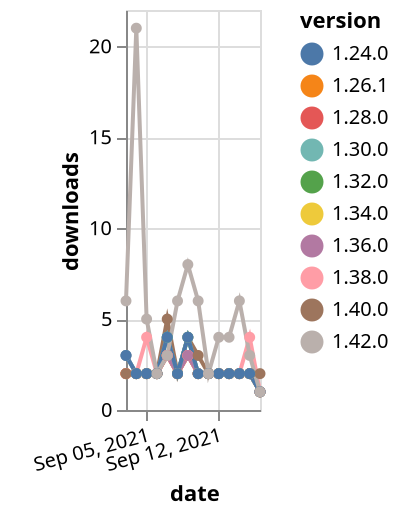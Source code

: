 {"$schema": "https://vega.github.io/schema/vega-lite/v5.json", "description": "A simple bar chart with embedded data.", "data": {"values": [{"date": "2021-09-03", "total": 1724, "delta": 2, "version": "1.34.0"}, {"date": "2021-09-04", "total": 1726, "delta": 2, "version": "1.34.0"}, {"date": "2021-09-05", "total": 1728, "delta": 2, "version": "1.34.0"}, {"date": "2021-09-06", "total": 1730, "delta": 2, "version": "1.34.0"}, {"date": "2021-09-07", "total": 1733, "delta": 3, "version": "1.34.0"}, {"date": "2021-09-08", "total": 1735, "delta": 2, "version": "1.34.0"}, {"date": "2021-09-09", "total": 1738, "delta": 3, "version": "1.34.0"}, {"date": "2021-09-10", "total": 1740, "delta": 2, "version": "1.34.0"}, {"date": "2021-09-11", "total": 1742, "delta": 2, "version": "1.34.0"}, {"date": "2021-09-12", "total": 1744, "delta": 2, "version": "1.34.0"}, {"date": "2021-09-13", "total": 1746, "delta": 2, "version": "1.34.0"}, {"date": "2021-09-14", "total": 1748, "delta": 2, "version": "1.34.0"}, {"date": "2021-09-15", "total": 1750, "delta": 2, "version": "1.34.0"}, {"date": "2021-09-16", "total": 1751, "delta": 1, "version": "1.34.0"}, {"date": "2021-09-03", "total": 2434, "delta": 2, "version": "1.32.0"}, {"date": "2021-09-04", "total": 2436, "delta": 2, "version": "1.32.0"}, {"date": "2021-09-05", "total": 2438, "delta": 2, "version": "1.32.0"}, {"date": "2021-09-06", "total": 2440, "delta": 2, "version": "1.32.0"}, {"date": "2021-09-07", "total": 2444, "delta": 4, "version": "1.32.0"}, {"date": "2021-09-08", "total": 2446, "delta": 2, "version": "1.32.0"}, {"date": "2021-09-09", "total": 2450, "delta": 4, "version": "1.32.0"}, {"date": "2021-09-10", "total": 2452, "delta": 2, "version": "1.32.0"}, {"date": "2021-09-11", "total": 2454, "delta": 2, "version": "1.32.0"}, {"date": "2021-09-12", "total": 2456, "delta": 2, "version": "1.32.0"}, {"date": "2021-09-13", "total": 2458, "delta": 2, "version": "1.32.0"}, {"date": "2021-09-14", "total": 2460, "delta": 2, "version": "1.32.0"}, {"date": "2021-09-15", "total": 2462, "delta": 2, "version": "1.32.0"}, {"date": "2021-09-16", "total": 2463, "delta": 1, "version": "1.32.0"}, {"date": "2021-09-03", "total": 2723, "delta": 2, "version": "1.26.1"}, {"date": "2021-09-04", "total": 2725, "delta": 2, "version": "1.26.1"}, {"date": "2021-09-05", "total": 2727, "delta": 2, "version": "1.26.1"}, {"date": "2021-09-06", "total": 2729, "delta": 2, "version": "1.26.1"}, {"date": "2021-09-07", "total": 2732, "delta": 3, "version": "1.26.1"}, {"date": "2021-09-08", "total": 2734, "delta": 2, "version": "1.26.1"}, {"date": "2021-09-09", "total": 2737, "delta": 3, "version": "1.26.1"}, {"date": "2021-09-10", "total": 2739, "delta": 2, "version": "1.26.1"}, {"date": "2021-09-11", "total": 2741, "delta": 2, "version": "1.26.1"}, {"date": "2021-09-12", "total": 2743, "delta": 2, "version": "1.26.1"}, {"date": "2021-09-13", "total": 2745, "delta": 2, "version": "1.26.1"}, {"date": "2021-09-14", "total": 2747, "delta": 2, "version": "1.26.1"}, {"date": "2021-09-15", "total": 2749, "delta": 2, "version": "1.26.1"}, {"date": "2021-09-16", "total": 2750, "delta": 1, "version": "1.26.1"}, {"date": "2021-09-03", "total": 3738, "delta": 2, "version": "1.28.0"}, {"date": "2021-09-04", "total": 3740, "delta": 2, "version": "1.28.0"}, {"date": "2021-09-05", "total": 3742, "delta": 2, "version": "1.28.0"}, {"date": "2021-09-06", "total": 3744, "delta": 2, "version": "1.28.0"}, {"date": "2021-09-07", "total": 3747, "delta": 3, "version": "1.28.0"}, {"date": "2021-09-08", "total": 3749, "delta": 2, "version": "1.28.0"}, {"date": "2021-09-09", "total": 3752, "delta": 3, "version": "1.28.0"}, {"date": "2021-09-10", "total": 3754, "delta": 2, "version": "1.28.0"}, {"date": "2021-09-11", "total": 3756, "delta": 2, "version": "1.28.0"}, {"date": "2021-09-12", "total": 3758, "delta": 2, "version": "1.28.0"}, {"date": "2021-09-13", "total": 3760, "delta": 2, "version": "1.28.0"}, {"date": "2021-09-14", "total": 3762, "delta": 2, "version": "1.28.0"}, {"date": "2021-09-15", "total": 3764, "delta": 2, "version": "1.28.0"}, {"date": "2021-09-16", "total": 3765, "delta": 1, "version": "1.28.0"}, {"date": "2021-09-03", "total": 1068, "delta": 2, "version": "1.38.0"}, {"date": "2021-09-04", "total": 1070, "delta": 2, "version": "1.38.0"}, {"date": "2021-09-05", "total": 1074, "delta": 4, "version": "1.38.0"}, {"date": "2021-09-06", "total": 1076, "delta": 2, "version": "1.38.0"}, {"date": "2021-09-07", "total": 1079, "delta": 3, "version": "1.38.0"}, {"date": "2021-09-08", "total": 1081, "delta": 2, "version": "1.38.0"}, {"date": "2021-09-09", "total": 1084, "delta": 3, "version": "1.38.0"}, {"date": "2021-09-10", "total": 1086, "delta": 2, "version": "1.38.0"}, {"date": "2021-09-11", "total": 1088, "delta": 2, "version": "1.38.0"}, {"date": "2021-09-12", "total": 1090, "delta": 2, "version": "1.38.0"}, {"date": "2021-09-13", "total": 1092, "delta": 2, "version": "1.38.0"}, {"date": "2021-09-14", "total": 1094, "delta": 2, "version": "1.38.0"}, {"date": "2021-09-15", "total": 1098, "delta": 4, "version": "1.38.0"}, {"date": "2021-09-16", "total": 1099, "delta": 1, "version": "1.38.0"}, {"date": "2021-09-03", "total": 1604, "delta": 3, "version": "1.36.0"}, {"date": "2021-09-04", "total": 1606, "delta": 2, "version": "1.36.0"}, {"date": "2021-09-05", "total": 1608, "delta": 2, "version": "1.36.0"}, {"date": "2021-09-06", "total": 1610, "delta": 2, "version": "1.36.0"}, {"date": "2021-09-07", "total": 1613, "delta": 3, "version": "1.36.0"}, {"date": "2021-09-08", "total": 1615, "delta": 2, "version": "1.36.0"}, {"date": "2021-09-09", "total": 1618, "delta": 3, "version": "1.36.0"}, {"date": "2021-09-10", "total": 1620, "delta": 2, "version": "1.36.0"}, {"date": "2021-09-11", "total": 1622, "delta": 2, "version": "1.36.0"}, {"date": "2021-09-12", "total": 1624, "delta": 2, "version": "1.36.0"}, {"date": "2021-09-13", "total": 1626, "delta": 2, "version": "1.36.0"}, {"date": "2021-09-14", "total": 1628, "delta": 2, "version": "1.36.0"}, {"date": "2021-09-15", "total": 1630, "delta": 2, "version": "1.36.0"}, {"date": "2021-09-16", "total": 1631, "delta": 1, "version": "1.36.0"}, {"date": "2021-09-03", "total": 835, "delta": 2, "version": "1.40.0"}, {"date": "2021-09-04", "total": 837, "delta": 2, "version": "1.40.0"}, {"date": "2021-09-05", "total": 839, "delta": 2, "version": "1.40.0"}, {"date": "2021-09-06", "total": 841, "delta": 2, "version": "1.40.0"}, {"date": "2021-09-07", "total": 846, "delta": 5, "version": "1.40.0"}, {"date": "2021-09-08", "total": 848, "delta": 2, "version": "1.40.0"}, {"date": "2021-09-09", "total": 852, "delta": 4, "version": "1.40.0"}, {"date": "2021-09-10", "total": 855, "delta": 3, "version": "1.40.0"}, {"date": "2021-09-11", "total": 857, "delta": 2, "version": "1.40.0"}, {"date": "2021-09-12", "total": 859, "delta": 2, "version": "1.40.0"}, {"date": "2021-09-13", "total": 861, "delta": 2, "version": "1.40.0"}, {"date": "2021-09-14", "total": 863, "delta": 2, "version": "1.40.0"}, {"date": "2021-09-15", "total": 865, "delta": 2, "version": "1.40.0"}, {"date": "2021-09-16", "total": 867, "delta": 2, "version": "1.40.0"}, {"date": "2021-09-03", "total": 2825, "delta": 3, "version": "1.30.0"}, {"date": "2021-09-04", "total": 2827, "delta": 2, "version": "1.30.0"}, {"date": "2021-09-05", "total": 2829, "delta": 2, "version": "1.30.0"}, {"date": "2021-09-06", "total": 2831, "delta": 2, "version": "1.30.0"}, {"date": "2021-09-07", "total": 2835, "delta": 4, "version": "1.30.0"}, {"date": "2021-09-08", "total": 2837, "delta": 2, "version": "1.30.0"}, {"date": "2021-09-09", "total": 2841, "delta": 4, "version": "1.30.0"}, {"date": "2021-09-10", "total": 2843, "delta": 2, "version": "1.30.0"}, {"date": "2021-09-11", "total": 2845, "delta": 2, "version": "1.30.0"}, {"date": "2021-09-12", "total": 2847, "delta": 2, "version": "1.30.0"}, {"date": "2021-09-13", "total": 2849, "delta": 2, "version": "1.30.0"}, {"date": "2021-09-14", "total": 2851, "delta": 2, "version": "1.30.0"}, {"date": "2021-09-15", "total": 2853, "delta": 2, "version": "1.30.0"}, {"date": "2021-09-16", "total": 2854, "delta": 1, "version": "1.30.0"}, {"date": "2021-09-03", "total": 3286, "delta": 3, "version": "1.24.0"}, {"date": "2021-09-04", "total": 3288, "delta": 2, "version": "1.24.0"}, {"date": "2021-09-05", "total": 3290, "delta": 2, "version": "1.24.0"}, {"date": "2021-09-06", "total": 3292, "delta": 2, "version": "1.24.0"}, {"date": "2021-09-07", "total": 3296, "delta": 4, "version": "1.24.0"}, {"date": "2021-09-08", "total": 3298, "delta": 2, "version": "1.24.0"}, {"date": "2021-09-09", "total": 3302, "delta": 4, "version": "1.24.0"}, {"date": "2021-09-10", "total": 3304, "delta": 2, "version": "1.24.0"}, {"date": "2021-09-11", "total": 3306, "delta": 2, "version": "1.24.0"}, {"date": "2021-09-12", "total": 3308, "delta": 2, "version": "1.24.0"}, {"date": "2021-09-13", "total": 3310, "delta": 2, "version": "1.24.0"}, {"date": "2021-09-14", "total": 3312, "delta": 2, "version": "1.24.0"}, {"date": "2021-09-15", "total": 3314, "delta": 2, "version": "1.24.0"}, {"date": "2021-09-16", "total": 3315, "delta": 1, "version": "1.24.0"}, {"date": "2021-09-03", "total": 269, "delta": 6, "version": "1.42.0"}, {"date": "2021-09-04", "total": 290, "delta": 21, "version": "1.42.0"}, {"date": "2021-09-05", "total": 295, "delta": 5, "version": "1.42.0"}, {"date": "2021-09-06", "total": 297, "delta": 2, "version": "1.42.0"}, {"date": "2021-09-07", "total": 300, "delta": 3, "version": "1.42.0"}, {"date": "2021-09-08", "total": 306, "delta": 6, "version": "1.42.0"}, {"date": "2021-09-09", "total": 314, "delta": 8, "version": "1.42.0"}, {"date": "2021-09-10", "total": 320, "delta": 6, "version": "1.42.0"}, {"date": "2021-09-11", "total": 322, "delta": 2, "version": "1.42.0"}, {"date": "2021-09-12", "total": 326, "delta": 4, "version": "1.42.0"}, {"date": "2021-09-13", "total": 330, "delta": 4, "version": "1.42.0"}, {"date": "2021-09-14", "total": 336, "delta": 6, "version": "1.42.0"}, {"date": "2021-09-15", "total": 339, "delta": 3, "version": "1.42.0"}, {"date": "2021-09-16", "total": 340, "delta": 1, "version": "1.42.0"}]}, "width": "container", "mark": {"type": "line", "point": {"filled": true}}, "encoding": {"x": {"field": "date", "type": "temporal", "timeUnit": "yearmonthdate", "title": "date", "axis": {"labelAngle": -15}}, "y": {"field": "delta", "type": "quantitative", "title": "downloads"}, "color": {"field": "version", "type": "nominal"}, "tooltip": {"field": "delta"}}}